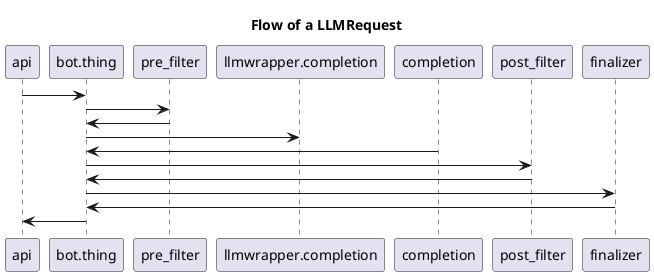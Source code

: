 @startuml

title "Flow of a LLMRequest"

api -> bot.thing
bot.thing -> pre_filter
pre_filter -> bot.thing
bot.thing -> llmwrapper.completion
completion -> bot.thing
bot.thing -> post_filter
post_filter -> bot.thing
bot.thing -> finalizer
finalizer -> bot.thing
bot.thing -> api
@enduml

@startuml
    allow_mixing

    title "structure?"
    cloud wtf {
    class LLMProcessor{
        +apply(req: LLMRequest,res: LLMResponse)
        #processor_func_single(self,list_or_str):
        #processor_func_double(self, lst_of_tuples:[()]):

    }


    cloud huh{
        wtf1 -> wtf2
        wtf2 -> wtf1
    }


    }

    LLMProcessor <|-- factual_processor

@enduml

